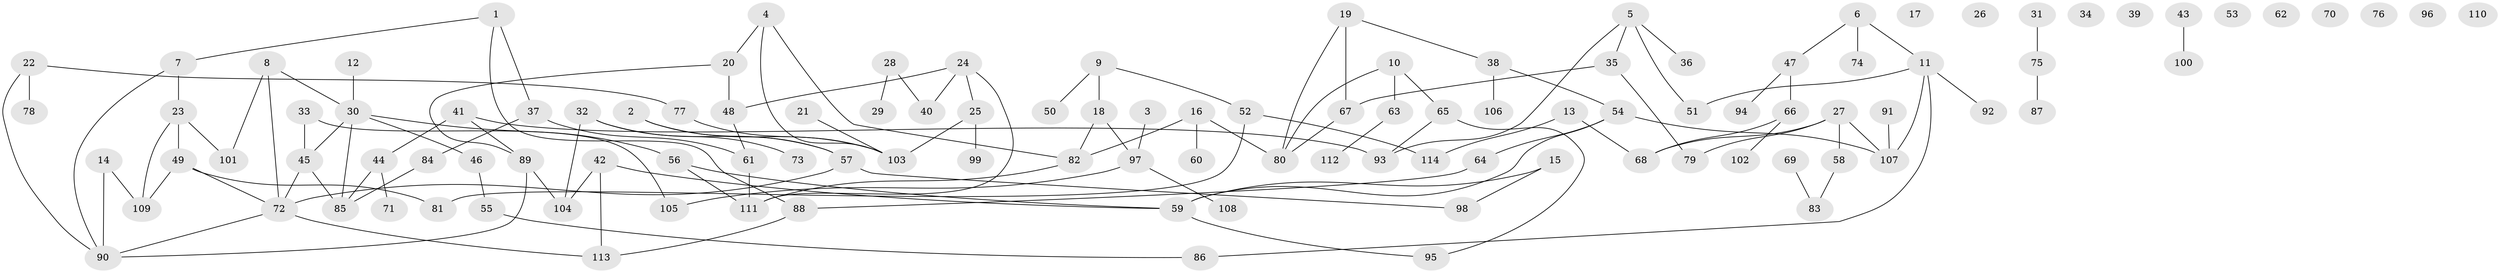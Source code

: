 // coarse degree distribution, {3: 0.2898550724637681, 4: 0.11594202898550725, 2: 0.3188405797101449, 1: 0.14492753623188406, 5: 0.10144927536231885, 6: 0.014492753623188406, 7: 0.014492753623188406}
// Generated by graph-tools (version 1.1) at 2025/35/03/04/25 23:35:48]
// undirected, 114 vertices, 134 edges
graph export_dot {
  node [color=gray90,style=filled];
  1;
  2;
  3;
  4;
  5;
  6;
  7;
  8;
  9;
  10;
  11;
  12;
  13;
  14;
  15;
  16;
  17;
  18;
  19;
  20;
  21;
  22;
  23;
  24;
  25;
  26;
  27;
  28;
  29;
  30;
  31;
  32;
  33;
  34;
  35;
  36;
  37;
  38;
  39;
  40;
  41;
  42;
  43;
  44;
  45;
  46;
  47;
  48;
  49;
  50;
  51;
  52;
  53;
  54;
  55;
  56;
  57;
  58;
  59;
  60;
  61;
  62;
  63;
  64;
  65;
  66;
  67;
  68;
  69;
  70;
  71;
  72;
  73;
  74;
  75;
  76;
  77;
  78;
  79;
  80;
  81;
  82;
  83;
  84;
  85;
  86;
  87;
  88;
  89;
  90;
  91;
  92;
  93;
  94;
  95;
  96;
  97;
  98;
  99;
  100;
  101;
  102;
  103;
  104;
  105;
  106;
  107;
  108;
  109;
  110;
  111;
  112;
  113;
  114;
  1 -- 7;
  1 -- 37;
  1 -- 88;
  2 -- 57;
  2 -- 103;
  3 -- 97;
  4 -- 20;
  4 -- 82;
  4 -- 103;
  5 -- 35;
  5 -- 36;
  5 -- 51;
  5 -- 93;
  6 -- 11;
  6 -- 47;
  6 -- 74;
  7 -- 23;
  7 -- 90;
  8 -- 30;
  8 -- 72;
  8 -- 101;
  9 -- 18;
  9 -- 50;
  9 -- 52;
  10 -- 63;
  10 -- 65;
  10 -- 80;
  11 -- 51;
  11 -- 86;
  11 -- 92;
  11 -- 107;
  12 -- 30;
  13 -- 68;
  13 -- 114;
  14 -- 90;
  14 -- 109;
  15 -- 59;
  15 -- 98;
  16 -- 60;
  16 -- 80;
  16 -- 82;
  18 -- 82;
  18 -- 97;
  19 -- 38;
  19 -- 67;
  19 -- 80;
  20 -- 48;
  20 -- 89;
  21 -- 103;
  22 -- 77;
  22 -- 78;
  22 -- 90;
  23 -- 49;
  23 -- 101;
  23 -- 109;
  24 -- 25;
  24 -- 40;
  24 -- 48;
  24 -- 111;
  25 -- 99;
  25 -- 103;
  27 -- 58;
  27 -- 68;
  27 -- 79;
  27 -- 107;
  28 -- 29;
  28 -- 40;
  30 -- 45;
  30 -- 46;
  30 -- 56;
  30 -- 85;
  31 -- 75;
  32 -- 57;
  32 -- 73;
  32 -- 104;
  33 -- 45;
  33 -- 105;
  35 -- 67;
  35 -- 79;
  37 -- 61;
  37 -- 84;
  38 -- 54;
  38 -- 106;
  41 -- 44;
  41 -- 89;
  41 -- 93;
  42 -- 59;
  42 -- 104;
  42 -- 113;
  43 -- 100;
  44 -- 71;
  44 -- 85;
  45 -- 72;
  45 -- 85;
  46 -- 55;
  47 -- 66;
  47 -- 94;
  48 -- 61;
  49 -- 72;
  49 -- 81;
  49 -- 109;
  52 -- 81;
  52 -- 114;
  54 -- 59;
  54 -- 64;
  54 -- 107;
  55 -- 86;
  56 -- 59;
  56 -- 111;
  57 -- 72;
  57 -- 98;
  58 -- 83;
  59 -- 95;
  61 -- 111;
  63 -- 112;
  64 -- 88;
  65 -- 93;
  65 -- 95;
  66 -- 68;
  66 -- 102;
  67 -- 80;
  69 -- 83;
  72 -- 90;
  72 -- 113;
  75 -- 87;
  77 -- 103;
  82 -- 111;
  84 -- 85;
  88 -- 113;
  89 -- 90;
  89 -- 104;
  91 -- 107;
  97 -- 105;
  97 -- 108;
}
